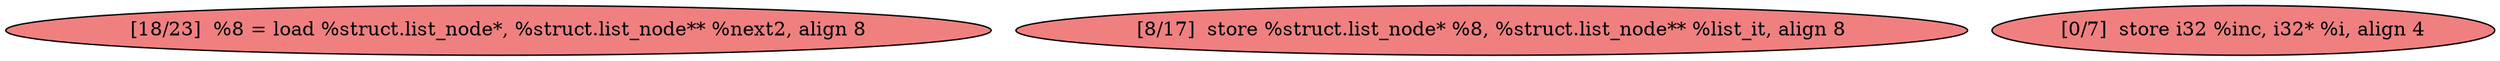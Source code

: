 
digraph G {


node211 [fillcolor=lightcoral,label="[18/23]  %8 = load %struct.list_node*, %struct.list_node** %next2, align 8",shape=ellipse,style=filled ]
node209 [fillcolor=lightcoral,label="[8/17]  store %struct.list_node* %8, %struct.list_node** %list_it, align 8",shape=ellipse,style=filled ]
node210 [fillcolor=lightcoral,label="[0/7]  store i32 %inc, i32* %i, align 4",shape=ellipse,style=filled ]



}
